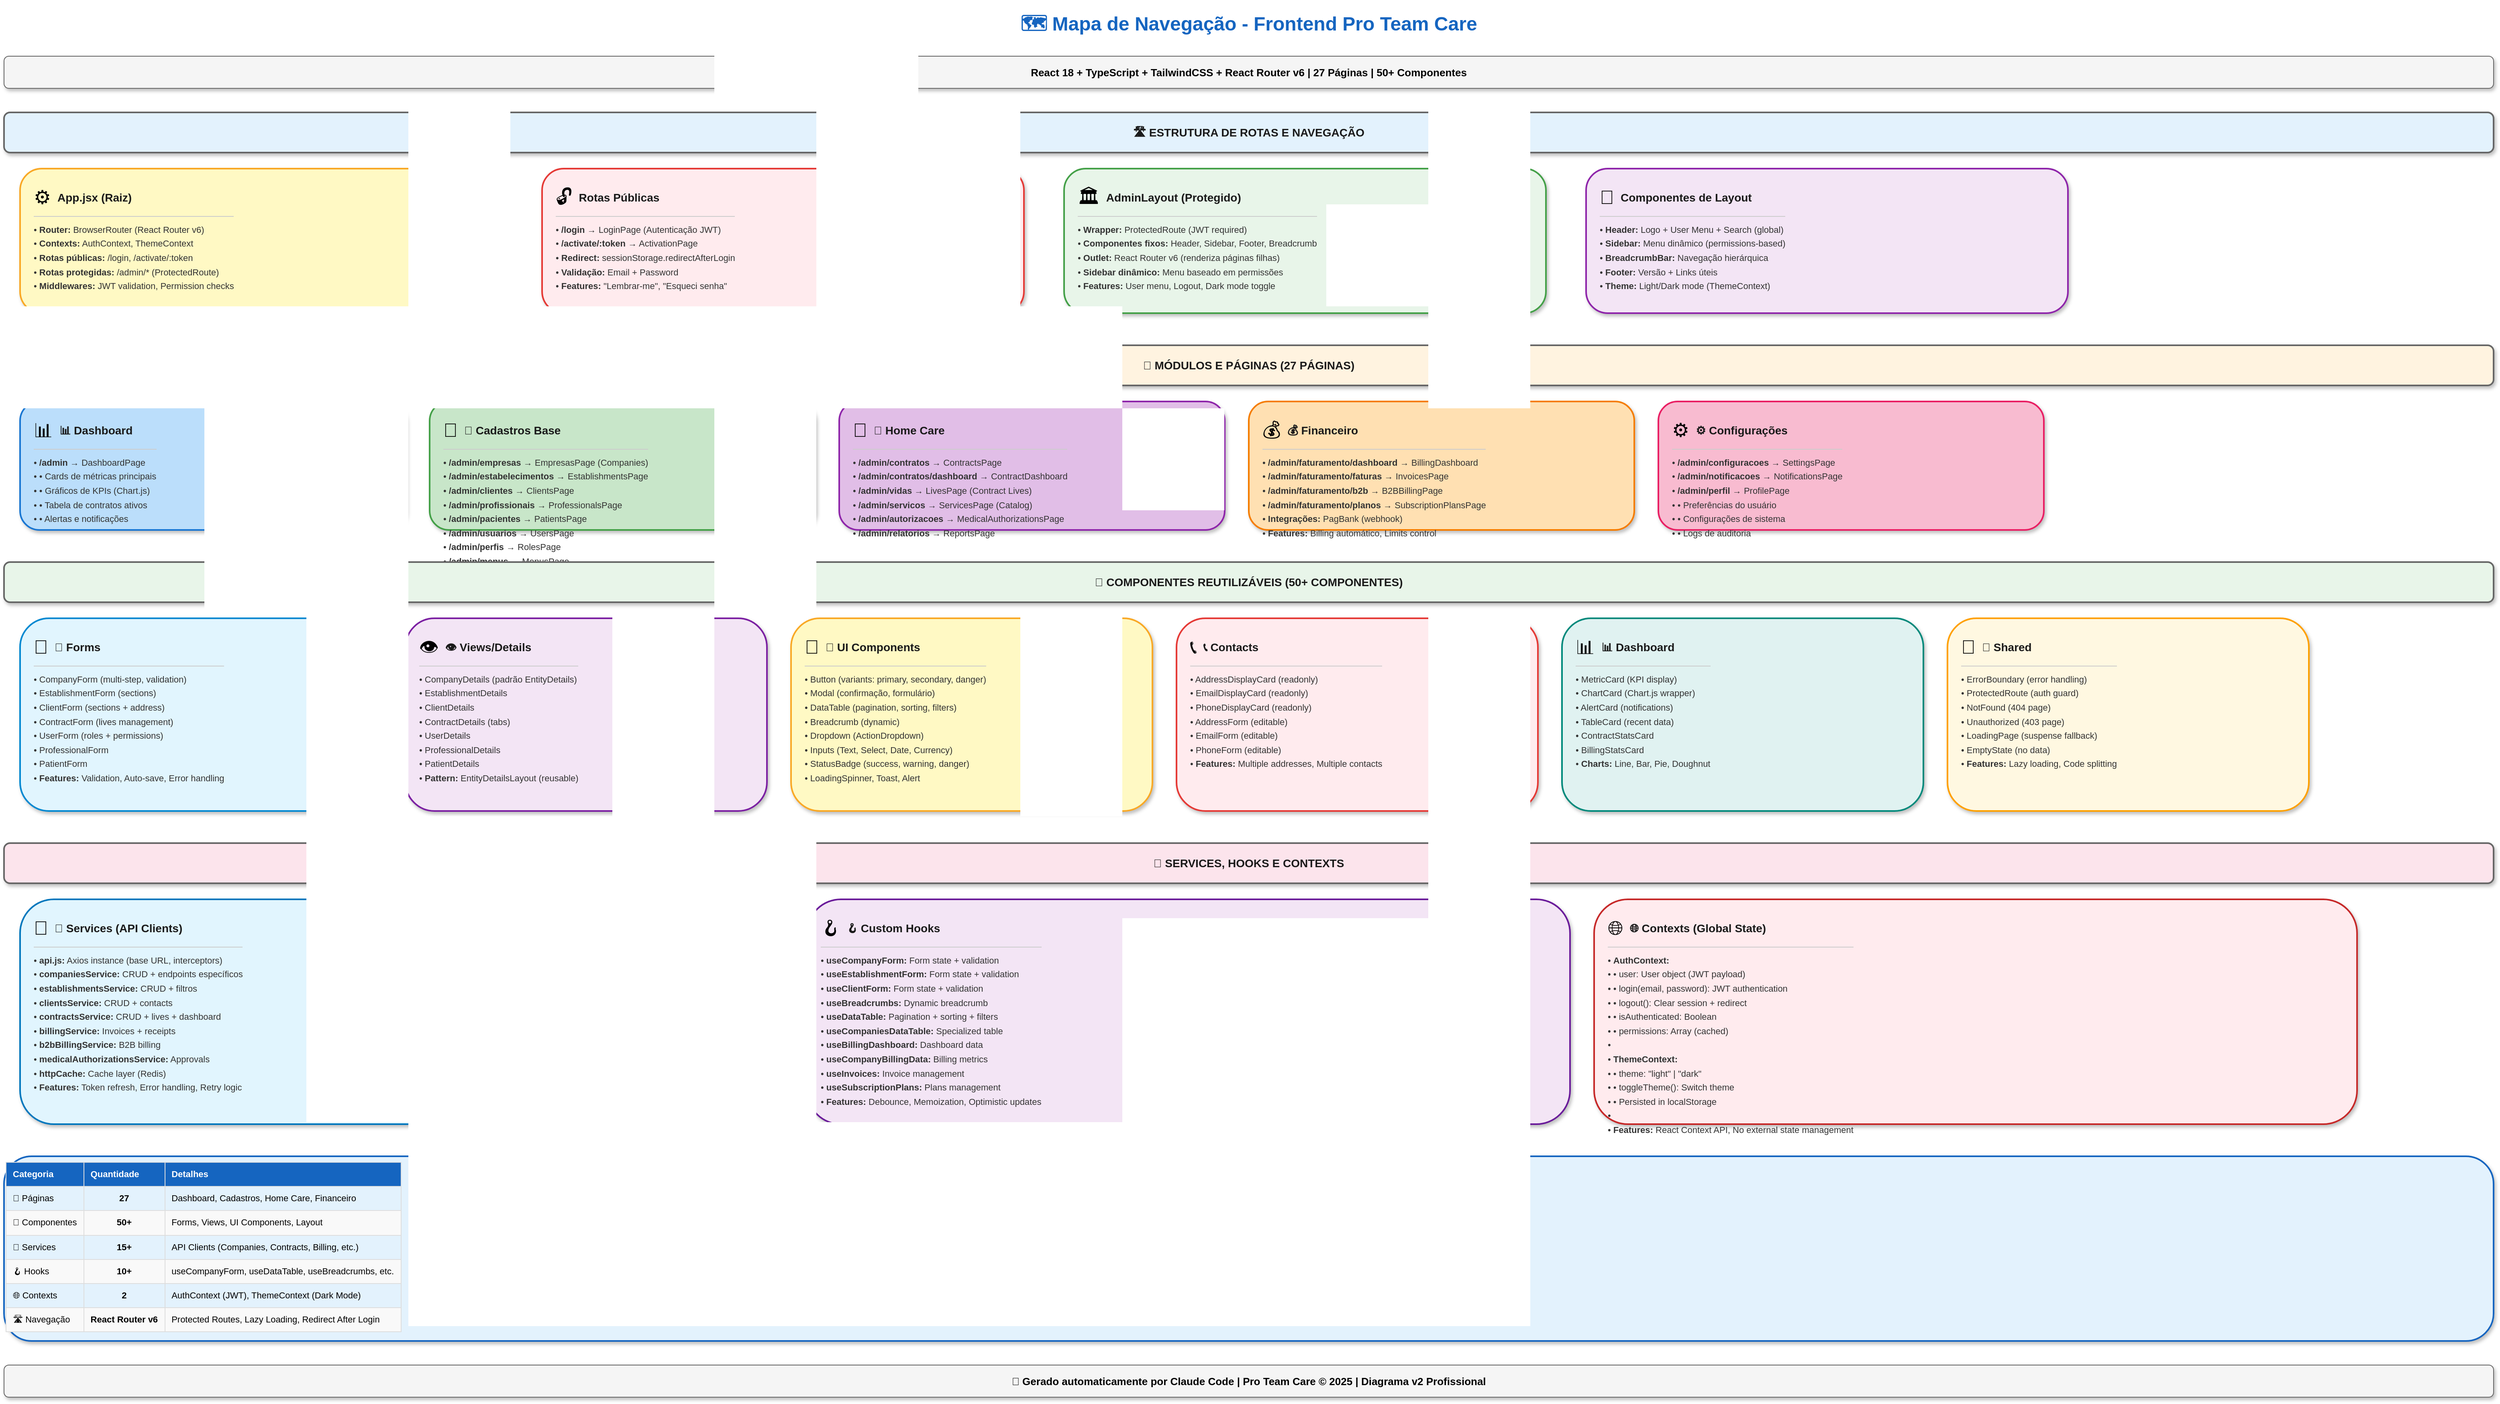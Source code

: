 <?xml version="1.0" encoding="utf-8"?>
<mxfile version="22.1.0" type="device">
  <diagram name="Mapa Frontend" id="frontend-map-v2">
    <mxGraphModel dx="2400" dy="1600" grid="1" gridSize="10" guides="1" tooltips="1" connect="1" arrows="1" fold="1" page="1" pageScale="1" pageWidth="3200" pageHeight="2200">
      <root>
        <mxCell id="0"/>
        <mxCell id="1" parent="0"/>
        <mxCell id="title" value="🗺️ Mapa de Navegação - Frontend Pro Team Care" style="text;html=1;strokeColor=none;fillColor=none;align=center;verticalAlign=middle;whiteSpace=wrap;rounded=0;fontSize=24;fontStyle=1;fontColor=#1565C0;" vertex="1" parent="1">
          <mxGeometry x="50" y="20" width="3100" height="60" as="geometry"/>
        </mxCell>
        <mxCell id="subtitle" value="React 18 + TypeScript + TailwindCSS + React Router v6 | 27 Páginas | 50+ Componentes" style="text;html=1;strokeColor=#666666;fillColor=#f5f5f5;align=center;verticalAlign=middle;whiteSpace=wrap;rounded=1;fontSize=13;fontStyle=1;shadow=1;" vertex="1" parent="1">
          <mxGeometry x="50" y="90" width="3100" height="40" as="geometry"/>
        </mxCell>
        <mxCell id="section_routes" value="🛣️ ESTRUTURA DE ROTAS E NAVEGAÇÃO" style="rounded=1;whiteSpace=wrap;html=1;fillColor=#E3F2FD;strokeColor=#666666;strokeWidth=2;fontSize=14;fontStyle=1;fontColor=#1a1a1a;align=center;verticalAlign=middle;shadow=1;" vertex="1" parent="1">
          <mxGeometry x="50" y="160" width="3100" height="50" as="geometry"/>
        </mxCell>
        <mxCell id="card_app" value="&lt;div style=&quot;padding:10px;&quot;&gt;
&lt;div style=&quot;display:flex;align-items:center;margin-bottom:8px;&quot;&gt;
&lt;span style=&quot;font-size:24px;margin-right:8px;&quot;&gt;⚙️&lt;/span&gt;
&lt;span style=&quot;font-size:14px;font-weight:bold;color:#1a1a1a;&quot;&gt;App.jsx (Raiz)&lt;/span&gt;
&lt;/div&gt;
&lt;hr style=&quot;border:none;border-top:1px solid #ccc;margin:8px 0;&quot;&gt;
&lt;div style=&quot;font-size:11px;line-height:1.6;color:#333;&quot;&gt;
• &lt;b&gt;Router:&lt;/b&gt; BrowserRouter (React Router v6)&lt;br/&gt;• &lt;b&gt;Contexts:&lt;/b&gt; AuthContext, ThemeContext&lt;br/&gt;• &lt;b&gt;Rotas públicas:&lt;/b&gt; /login, /activate/:token&lt;br/&gt;• &lt;b&gt;Rotas protegidas:&lt;/b&gt; /admin/* (ProtectedRoute)&lt;br/&gt;• &lt;b&gt;Middlewares:&lt;/b&gt; JWT validation, Permission checks&lt;br/&gt;&lt;/div&gt;&lt;/div&gt;" style="rounded=1;whiteSpace=wrap;html=1;fillColor=#FFF9C4;strokeColor=#F9A825;strokeWidth=2;shadow=1;align=left;verticalAlign=top;spacingLeft=5;spacingTop=5;" vertex="1" parent="1">
          <mxGeometry x="70" y="230" width="600" height="180" as="geometry"/>
        </mxCell>
        <mxCell id="card_public_routes" value="&lt;div style=&quot;padding:10px;&quot;&gt;
&lt;div style=&quot;display:flex;align-items:center;margin-bottom:8px;&quot;&gt;
&lt;span style=&quot;font-size:24px;margin-right:8px;&quot;&gt;🔓&lt;/span&gt;
&lt;span style=&quot;font-size:14px;font-weight:bold;color:#1a1a1a;&quot;&gt;Rotas Públicas&lt;/span&gt;
&lt;/div&gt;
&lt;hr style=&quot;border:none;border-top:1px solid #ccc;margin:8px 0;&quot;&gt;
&lt;div style=&quot;font-size:11px;line-height:1.6;color:#333;&quot;&gt;
• &lt;b&gt;/login&lt;/b&gt; → LoginPage (Autenticação JWT)&lt;br/&gt;• &lt;b&gt;/activate/:token&lt;/b&gt; → ActivationPage&lt;br/&gt;• &lt;b&gt;Redirect:&lt;/b&gt; sessionStorage.redirectAfterLogin&lt;br/&gt;• &lt;b&gt;Validação:&lt;/b&gt; Email + Password&lt;br/&gt;• &lt;b&gt;Features:&lt;/b&gt; &quot;Lembrar-me&quot;, &quot;Esqueci senha&quot;&lt;br/&gt;&lt;/div&gt;&lt;/div&gt;" style="rounded=1;whiteSpace=wrap;html=1;fillColor=#FFEBEE;strokeColor=#E53935;strokeWidth=2;shadow=1;align=left;verticalAlign=top;spacingLeft=5;spacingTop=5;" vertex="1" parent="1">
          <mxGeometry x="720" y="230" width="600" height="180" as="geometry"/>
        </mxCell>
        <mxCell id="card_admin_layout" value="&lt;div style=&quot;padding:10px;&quot;&gt;
&lt;div style=&quot;display:flex;align-items:center;margin-bottom:8px;&quot;&gt;
&lt;span style=&quot;font-size:24px;margin-right:8px;&quot;&gt;🏛️&lt;/span&gt;
&lt;span style=&quot;font-size:14px;font-weight:bold;color:#1a1a1a;&quot;&gt;AdminLayout (Protegido)&lt;/span&gt;
&lt;/div&gt;
&lt;hr style=&quot;border:none;border-top:1px solid #ccc;margin:8px 0;&quot;&gt;
&lt;div style=&quot;font-size:11px;line-height:1.6;color:#333;&quot;&gt;
• &lt;b&gt;Wrapper:&lt;/b&gt; ProtectedRoute (JWT required)&lt;br/&gt;• &lt;b&gt;Componentes fixos:&lt;/b&gt; Header, Sidebar, Footer, Breadcrumb&lt;br/&gt;• &lt;b&gt;Outlet:&lt;/b&gt; React Router v6 (renderiza páginas filhas)&lt;br/&gt;• &lt;b&gt;Sidebar dinâmico:&lt;/b&gt; Menu baseado em permissões&lt;br/&gt;• &lt;b&gt;Features:&lt;/b&gt; User menu, Logout, Dark mode toggle&lt;br/&gt;&lt;/div&gt;&lt;/div&gt;" style="rounded=1;whiteSpace=wrap;html=1;fillColor=#E8F5E9;strokeColor=#43A047;strokeWidth=2;shadow=1;align=left;verticalAlign=top;spacingLeft=5;spacingTop=5;" vertex="1" parent="1">
          <mxGeometry x="1370" y="230" width="600" height="180" as="geometry"/>
        </mxCell>
        <mxCell id="card_layout_components" value="&lt;div style=&quot;padding:10px;&quot;&gt;
&lt;div style=&quot;display:flex;align-items:center;margin-bottom:8px;&quot;&gt;
&lt;span style=&quot;font-size:24px;margin-right:8px;&quot;&gt;🎨&lt;/span&gt;
&lt;span style=&quot;font-size:14px;font-weight:bold;color:#1a1a1a;&quot;&gt;Componentes de Layout&lt;/span&gt;
&lt;/div&gt;
&lt;hr style=&quot;border:none;border-top:1px solid #ccc;margin:8px 0;&quot;&gt;
&lt;div style=&quot;font-size:11px;line-height:1.6;color:#333;&quot;&gt;
• &lt;b&gt;Header:&lt;/b&gt; Logo + User Menu + Search (global)&lt;br/&gt;• &lt;b&gt;Sidebar:&lt;/b&gt; Menu dinâmico (permissions-based)&lt;br/&gt;• &lt;b&gt;BreadcrumbBar:&lt;/b&gt; Navegação hierárquica&lt;br/&gt;• &lt;b&gt;Footer:&lt;/b&gt; Versão + Links úteis&lt;br/&gt;• &lt;b&gt;Theme:&lt;/b&gt; Light/Dark mode (ThemeContext)&lt;br/&gt;&lt;/div&gt;&lt;/div&gt;" style="rounded=1;whiteSpace=wrap;html=1;fillColor=#F3E5F5;strokeColor=#8E24AA;strokeWidth=2;shadow=1;align=left;verticalAlign=top;spacingLeft=5;spacingTop=5;" vertex="1" parent="1">
          <mxGeometry x="2020" y="230" width="600" height="180" as="geometry"/>
        </mxCell>
        <mxCell id="section_pages" value="📄 MÓDULOS E PÁGINAS (27 PÁGINAS)" style="rounded=1;whiteSpace=wrap;html=1;fillColor=#FFF3E0;strokeColor=#666666;strokeWidth=2;fontSize=14;fontStyle=1;fontColor=#1a1a1a;align=center;verticalAlign=middle;shadow=1;" vertex="1" parent="1">
          <mxGeometry x="50" y="450" width="3100" height="50" as="geometry"/>
        </mxCell>
        <mxCell id="module_dashboard" value="&lt;div style=&quot;padding:10px;&quot;&gt;
&lt;div style=&quot;display:flex;align-items:center;margin-bottom:8px;&quot;&gt;
&lt;span style=&quot;font-size:24px;margin-right:8px;&quot;&gt;📊&lt;/span&gt;
&lt;span style=&quot;font-size:14px;font-weight:bold;color:#1a1a1a;&quot;&gt;📊 Dashboard&lt;/span&gt;
&lt;/div&gt;
&lt;hr style=&quot;border:none;border-top:1px solid #ccc;margin:8px 0;&quot;&gt;
&lt;div style=&quot;font-size:11px;line-height:1.6;color:#333;&quot;&gt;
• &lt;b&gt;/admin&lt;/b&gt; → DashboardPage&lt;br/&gt;• • Cards de métricas principais&lt;br/&gt;• • Gráficos de KPIs (Chart.js)&lt;br/&gt;• • Tabela de contratos ativos&lt;br/&gt;• • Alertas e notificações&lt;br/&gt;&lt;/div&gt;&lt;/div&gt;" style="rounded=1;whiteSpace=wrap;html=1;fillColor=#BBDEFB;strokeColor=#1976D2;strokeWidth=2;shadow=1;align=left;verticalAlign=top;spacingLeft=5;spacingTop=5;" vertex="1" parent="1">
          <mxGeometry x="70" y="520" width="480" height="160" as="geometry"/>
        </mxCell>
        <mxCell id="module_cadastros" value="&lt;div style=&quot;padding:10px;&quot;&gt;
&lt;div style=&quot;display:flex;align-items:center;margin-bottom:8px;&quot;&gt;
&lt;span style=&quot;font-size:24px;margin-right:8px;&quot;&gt;📝&lt;/span&gt;
&lt;span style=&quot;font-size:14px;font-weight:bold;color:#1a1a1a;&quot;&gt;📝 Cadastros Base&lt;/span&gt;
&lt;/div&gt;
&lt;hr style=&quot;border:none;border-top:1px solid #ccc;margin:8px 0;&quot;&gt;
&lt;div style=&quot;font-size:11px;line-height:1.6;color:#333;&quot;&gt;
• &lt;b&gt;/admin/empresas&lt;/b&gt; → EmpresasPage (Companies)&lt;br/&gt;• &lt;b&gt;/admin/estabelecimentos&lt;/b&gt; → EstablishmentsPage&lt;br/&gt;• &lt;b&gt;/admin/clientes&lt;/b&gt; → ClientsPage&lt;br/&gt;• &lt;b&gt;/admin/profissionais&lt;/b&gt; → ProfessionalsPage&lt;br/&gt;• &lt;b&gt;/admin/pacientes&lt;/b&gt; → PatientsPage&lt;br/&gt;• &lt;b&gt;/admin/usuarios&lt;/b&gt; → UsersPage&lt;br/&gt;• &lt;b&gt;/admin/perfis&lt;/b&gt; → RolesPage&lt;br/&gt;• &lt;b&gt;/admin/menus&lt;/b&gt; → MenusPage&lt;br/&gt;&lt;/div&gt;&lt;/div&gt;" style="rounded=1;whiteSpace=wrap;html=1;fillColor=#C8E6C9;strokeColor=#43A047;strokeWidth=2;shadow=1;align=left;verticalAlign=top;spacingLeft=5;spacingTop=5;" vertex="1" parent="1">
          <mxGeometry x="580" y="520" width="480" height="160" as="geometry"/>
        </mxCell>
        <mxCell id="module_homecare" value="&lt;div style=&quot;padding:10px;&quot;&gt;
&lt;div style=&quot;display:flex;align-items:center;margin-bottom:8px;&quot;&gt;
&lt;span style=&quot;font-size:24px;margin-right:8px;&quot;&gt;🏥&lt;/span&gt;
&lt;span style=&quot;font-size:14px;font-weight:bold;color:#1a1a1a;&quot;&gt;🏥 Home Care&lt;/span&gt;
&lt;/div&gt;
&lt;hr style=&quot;border:none;border-top:1px solid #ccc;margin:8px 0;&quot;&gt;
&lt;div style=&quot;font-size:11px;line-height:1.6;color:#333;&quot;&gt;
• &lt;b&gt;/admin/contratos&lt;/b&gt; → ContractsPage&lt;br/&gt;• &lt;b&gt;/admin/contratos/dashboard&lt;/b&gt; → ContractDashboard&lt;br/&gt;• &lt;b&gt;/admin/vidas&lt;/b&gt; → LivesPage (Contract Lives)&lt;br/&gt;• &lt;b&gt;/admin/servicos&lt;/b&gt; → ServicesPage (Catalog)&lt;br/&gt;• &lt;b&gt;/admin/autorizacoes&lt;/b&gt; → MedicalAuthorizationsPage&lt;br/&gt;• &lt;b&gt;/admin/relatorios&lt;/b&gt; → ReportsPage&lt;br/&gt;&lt;/div&gt;&lt;/div&gt;" style="rounded=1;whiteSpace=wrap;html=1;fillColor=#E1BEE7;strokeColor=#8E24AA;strokeWidth=2;shadow=1;align=left;verticalAlign=top;spacingLeft=5;spacingTop=5;" vertex="1" parent="1">
          <mxGeometry x="1090" y="520" width="480" height="160" as="geometry"/>
        </mxCell>
        <mxCell id="module_financeiro" value="&lt;div style=&quot;padding:10px;&quot;&gt;
&lt;div style=&quot;display:flex;align-items:center;margin-bottom:8px;&quot;&gt;
&lt;span style=&quot;font-size:24px;margin-right:8px;&quot;&gt;💰&lt;/span&gt;
&lt;span style=&quot;font-size:14px;font-weight:bold;color:#1a1a1a;&quot;&gt;💰 Financeiro&lt;/span&gt;
&lt;/div&gt;
&lt;hr style=&quot;border:none;border-top:1px solid #ccc;margin:8px 0;&quot;&gt;
&lt;div style=&quot;font-size:11px;line-height:1.6;color:#333;&quot;&gt;
• &lt;b&gt;/admin/faturamento/dashboard&lt;/b&gt; → BillingDashboard&lt;br/&gt;• &lt;b&gt;/admin/faturamento/faturas&lt;/b&gt; → InvoicesPage&lt;br/&gt;• &lt;b&gt;/admin/faturamento/b2b&lt;/b&gt; → B2BBillingPage&lt;br/&gt;• &lt;b&gt;/admin/faturamento/planos&lt;/b&gt; → SubscriptionPlansPage&lt;br/&gt;• &lt;b&gt;Integrações:&lt;/b&gt; PagBank (webhook)&lt;br/&gt;• &lt;b&gt;Features:&lt;/b&gt; Billing automático, Limits control&lt;br/&gt;&lt;/div&gt;&lt;/div&gt;" style="rounded=1;whiteSpace=wrap;html=1;fillColor=#FFE0B2;strokeColor=#F57C00;strokeWidth=2;shadow=1;align=left;verticalAlign=top;spacingLeft=5;spacingTop=5;" vertex="1" parent="1">
          <mxGeometry x="1600" y="520" width="480" height="160" as="geometry"/>
        </mxCell>
        <mxCell id="module_config" value="&lt;div style=&quot;padding:10px;&quot;&gt;
&lt;div style=&quot;display:flex;align-items:center;margin-bottom:8px;&quot;&gt;
&lt;span style=&quot;font-size:24px;margin-right:8px;&quot;&gt;⚙️&lt;/span&gt;
&lt;span style=&quot;font-size:14px;font-weight:bold;color:#1a1a1a;&quot;&gt;⚙️ Configurações&lt;/span&gt;
&lt;/div&gt;
&lt;hr style=&quot;border:none;border-top:1px solid #ccc;margin:8px 0;&quot;&gt;
&lt;div style=&quot;font-size:11px;line-height:1.6;color:#333;&quot;&gt;
• &lt;b&gt;/admin/configuracoes&lt;/b&gt; → SettingsPage&lt;br/&gt;• &lt;b&gt;/admin/notificacoes&lt;/b&gt; → NotificationsPage&lt;br/&gt;• &lt;b&gt;/admin/perfil&lt;/b&gt; → ProfilePage&lt;br/&gt;• • Preferências do usuário&lt;br/&gt;• • Configurações de sistema&lt;br/&gt;• • Logs de auditoria&lt;br/&gt;&lt;/div&gt;&lt;/div&gt;" style="rounded=1;whiteSpace=wrap;html=1;fillColor=#F8BBD0;strokeColor=#E91E63;strokeWidth=2;shadow=1;align=left;verticalAlign=top;spacingLeft=5;spacingTop=5;" vertex="1" parent="1">
          <mxGeometry x="2110" y="520" width="480" height="160" as="geometry"/>
        </mxCell>
        <mxCell id="section_components" value="🧩 COMPONENTES REUTILIZÁVEIS (50+ COMPONENTES)" style="rounded=1;whiteSpace=wrap;html=1;fillColor=#E8F5E9;strokeColor=#666666;strokeWidth=2;fontSize=14;fontStyle=1;fontColor=#1a1a1a;align=center;verticalAlign=middle;shadow=1;" vertex="1" parent="1">
          <mxGeometry x="50" y="720" width="3100" height="50" as="geometry"/>
        </mxCell>
        <mxCell id="components_forms" value="&lt;div style=&quot;padding:10px;&quot;&gt;
&lt;div style=&quot;display:flex;align-items:center;margin-bottom:8px;&quot;&gt;
&lt;span style=&quot;font-size:24px;margin-right:8px;&quot;&gt;📝&lt;/span&gt;
&lt;span style=&quot;font-size:14px;font-weight:bold;color:#1a1a1a;&quot;&gt;📝 Forms&lt;/span&gt;
&lt;/div&gt;
&lt;hr style=&quot;border:none;border-top:1px solid #ccc;margin:8px 0;&quot;&gt;
&lt;div style=&quot;font-size:11px;line-height:1.6;color:#333;&quot;&gt;
• CompanyForm (multi-step, validation)&lt;br/&gt;• EstablishmentForm (sections)&lt;br/&gt;• ClientForm (sections + address)&lt;br/&gt;• ContractForm (lives management)&lt;br/&gt;• UserForm (roles + permissions)&lt;br/&gt;• ProfessionalForm&lt;br/&gt;• PatientForm&lt;br/&gt;• &lt;b&gt;Features:&lt;/b&gt; Validation, Auto-save, Error handling&lt;br/&gt;&lt;/div&gt;&lt;/div&gt;" style="rounded=1;whiteSpace=wrap;html=1;fillColor=#E1F5FE;strokeColor=#0288D1;strokeWidth=2;shadow=1;align=left;verticalAlign=top;spacingLeft=5;spacingTop=5;" vertex="1" parent="1">
          <mxGeometry x="70" y="790" width="450" height="240" as="geometry"/>
        </mxCell>
        <mxCell id="components_views" value="&lt;div style=&quot;padding:10px;&quot;&gt;
&lt;div style=&quot;display:flex;align-items:center;margin-bottom:8px;&quot;&gt;
&lt;span style=&quot;font-size:24px;margin-right:8px;&quot;&gt;👁️&lt;/span&gt;
&lt;span style=&quot;font-size:14px;font-weight:bold;color:#1a1a1a;&quot;&gt;👁️ Views/Details&lt;/span&gt;
&lt;/div&gt;
&lt;hr style=&quot;border:none;border-top:1px solid #ccc;margin:8px 0;&quot;&gt;
&lt;div style=&quot;font-size:11px;line-height:1.6;color:#333;&quot;&gt;
• CompanyDetails (padrão EntityDetails)&lt;br/&gt;• EstablishmentDetails&lt;br/&gt;• ClientDetails&lt;br/&gt;• ContractDetails (tabs)&lt;br/&gt;• UserDetails&lt;br/&gt;• ProfessionalDetails&lt;br/&gt;• PatientDetails&lt;br/&gt;• &lt;b&gt;Pattern:&lt;/b&gt; EntityDetailsLayout (reusable)&lt;br/&gt;&lt;/div&gt;&lt;/div&gt;" style="rounded=1;whiteSpace=wrap;html=1;fillColor=#F3E5F5;strokeColor=#7B1FA2;strokeWidth=2;shadow=1;align=left;verticalAlign=top;spacingLeft=5;spacingTop=5;" vertex="1" parent="1">
          <mxGeometry x="550" y="790" width="450" height="240" as="geometry"/>
        </mxCell>
        <mxCell id="components_ui" value="&lt;div style=&quot;padding:10px;&quot;&gt;
&lt;div style=&quot;display:flex;align-items:center;margin-bottom:8px;&quot;&gt;
&lt;span style=&quot;font-size:24px;margin-right:8px;&quot;&gt;🎨&lt;/span&gt;
&lt;span style=&quot;font-size:14px;font-weight:bold;color:#1a1a1a;&quot;&gt;🎨 UI Components&lt;/span&gt;
&lt;/div&gt;
&lt;hr style=&quot;border:none;border-top:1px solid #ccc;margin:8px 0;&quot;&gt;
&lt;div style=&quot;font-size:11px;line-height:1.6;color:#333;&quot;&gt;
• Button (variants: primary, secondary, danger)&lt;br/&gt;• Modal (confirmação, formulário)&lt;br/&gt;• DataTable (pagination, sorting, filters)&lt;br/&gt;• Breadcrumb (dynamic)&lt;br/&gt;• Dropdown (ActionDropdown)&lt;br/&gt;• Inputs (Text, Select, Date, Currency)&lt;br/&gt;• StatusBadge (success, warning, danger)&lt;br/&gt;• LoadingSpinner, Toast, Alert&lt;br/&gt;&lt;/div&gt;&lt;/div&gt;" style="rounded=1;whiteSpace=wrap;html=1;fillColor=#FFF9C4;strokeColor=#F9A825;strokeWidth=2;shadow=1;align=left;verticalAlign=top;spacingLeft=5;spacingTop=5;" vertex="1" parent="1">
          <mxGeometry x="1030" y="790" width="450" height="240" as="geometry"/>
        </mxCell>
        <mxCell id="components_contacts" value="&lt;div style=&quot;padding:10px;&quot;&gt;
&lt;div style=&quot;display:flex;align-items:center;margin-bottom:8px;&quot;&gt;
&lt;span style=&quot;font-size:24px;margin-right:8px;&quot;&gt;📞&lt;/span&gt;
&lt;span style=&quot;font-size:14px;font-weight:bold;color:#1a1a1a;&quot;&gt;📞 Contacts&lt;/span&gt;
&lt;/div&gt;
&lt;hr style=&quot;border:none;border-top:1px solid #ccc;margin:8px 0;&quot;&gt;
&lt;div style=&quot;font-size:11px;line-height:1.6;color:#333;&quot;&gt;
• AddressDisplayCard (readonly)&lt;br/&gt;• EmailDisplayCard (readonly)&lt;br/&gt;• PhoneDisplayCard (readonly)&lt;br/&gt;• AddressForm (editable)&lt;br/&gt;• EmailForm (editable)&lt;br/&gt;• PhoneForm (editable)&lt;br/&gt;• &lt;b&gt;Features:&lt;/b&gt; Multiple addresses, Multiple contacts&lt;br/&gt;&lt;/div&gt;&lt;/div&gt;" style="rounded=1;whiteSpace=wrap;html=1;fillColor=#FFEBEE;strokeColor=#E53935;strokeWidth=2;shadow=1;align=left;verticalAlign=top;spacingLeft=5;spacingTop=5;" vertex="1" parent="1">
          <mxGeometry x="1510" y="790" width="450" height="240" as="geometry"/>
        </mxCell>
        <mxCell id="components_dashboard" value="&lt;div style=&quot;padding:10px;&quot;&gt;
&lt;div style=&quot;display:flex;align-items:center;margin-bottom:8px;&quot;&gt;
&lt;span style=&quot;font-size:24px;margin-right:8px;&quot;&gt;📊&lt;/span&gt;
&lt;span style=&quot;font-size:14px;font-weight:bold;color:#1a1a1a;&quot;&gt;📊 Dashboard&lt;/span&gt;
&lt;/div&gt;
&lt;hr style=&quot;border:none;border-top:1px solid #ccc;margin:8px 0;&quot;&gt;
&lt;div style=&quot;font-size:11px;line-height:1.6;color:#333;&quot;&gt;
• MetricCard (KPI display)&lt;br/&gt;• ChartCard (Chart.js wrapper)&lt;br/&gt;• AlertCard (notifications)&lt;br/&gt;• TableCard (recent data)&lt;br/&gt;• ContractStatsCard&lt;br/&gt;• BillingStatsCard&lt;br/&gt;• &lt;b&gt;Charts:&lt;/b&gt; Line, Bar, Pie, Doughnut&lt;br/&gt;&lt;/div&gt;&lt;/div&gt;" style="rounded=1;whiteSpace=wrap;html=1;fillColor=#E0F2F1;strokeColor=#00897B;strokeWidth=2;shadow=1;align=left;verticalAlign=top;spacingLeft=5;spacingTop=5;" vertex="1" parent="1">
          <mxGeometry x="1990" y="790" width="450" height="240" as="geometry"/>
        </mxCell>
        <mxCell id="components_shared" value="&lt;div style=&quot;padding:10px;&quot;&gt;
&lt;div style=&quot;display:flex;align-items:center;margin-bottom:8px;&quot;&gt;
&lt;span style=&quot;font-size:24px;margin-right:8px;&quot;&gt;🔄&lt;/span&gt;
&lt;span style=&quot;font-size:14px;font-weight:bold;color:#1a1a1a;&quot;&gt;🔄 Shared&lt;/span&gt;
&lt;/div&gt;
&lt;hr style=&quot;border:none;border-top:1px solid #ccc;margin:8px 0;&quot;&gt;
&lt;div style=&quot;font-size:11px;line-height:1.6;color:#333;&quot;&gt;
• ErrorBoundary (error handling)&lt;br/&gt;• ProtectedRoute (auth guard)&lt;br/&gt;• NotFound (404 page)&lt;br/&gt;• Unauthorized (403 page)&lt;br/&gt;• LoadingPage (suspense fallback)&lt;br/&gt;• EmptyState (no data)&lt;br/&gt;• &lt;b&gt;Features:&lt;/b&gt; Lazy loading, Code splitting&lt;br/&gt;&lt;/div&gt;&lt;/div&gt;" style="rounded=1;whiteSpace=wrap;html=1;fillColor=#FFF8E1;strokeColor=#FFA000;strokeWidth=2;shadow=1;align=left;verticalAlign=top;spacingLeft=5;spacingTop=5;" vertex="1" parent="1">
          <mxGeometry x="2470" y="790" width="450" height="240" as="geometry"/>
        </mxCell>
        <mxCell id="section_logic" value="🔌 SERVICES, HOOKS E CONTEXTS" style="rounded=1;whiteSpace=wrap;html=1;fillColor=#FCE4EC;strokeColor=#666666;strokeWidth=2;fontSize=14;fontStyle=1;fontColor=#1a1a1a;align=center;verticalAlign=middle;shadow=1;" vertex="1" parent="1">
          <mxGeometry x="50" y="1070" width="3100" height="50" as="geometry"/>
        </mxCell>
        <mxCell id="services" value="&lt;div style=&quot;padding:10px;&quot;&gt;
&lt;div style=&quot;display:flex;align-items:center;margin-bottom:8px;&quot;&gt;
&lt;span style=&quot;font-size:24px;margin-right:8px;&quot;&gt;🔌&lt;/span&gt;
&lt;span style=&quot;font-size:14px;font-weight:bold;color:#1a1a1a;&quot;&gt;🔌 Services (API Clients)&lt;/span&gt;
&lt;/div&gt;
&lt;hr style=&quot;border:none;border-top:1px solid #ccc;margin:8px 0;&quot;&gt;
&lt;div style=&quot;font-size:11px;line-height:1.6;color:#333;&quot;&gt;
• &lt;b&gt;api.js:&lt;/b&gt; Axios instance (base URL, interceptors)&lt;br/&gt;• &lt;b&gt;companiesService:&lt;/b&gt; CRUD + endpoints específicos&lt;br/&gt;• &lt;b&gt;establishmentsService:&lt;/b&gt; CRUD + filtros&lt;br/&gt;• &lt;b&gt;clientsService:&lt;/b&gt; CRUD + contacts&lt;br/&gt;• &lt;b&gt;contractsService:&lt;/b&gt; CRUD + lives + dashboard&lt;br/&gt;• &lt;b&gt;billingService:&lt;/b&gt; Invoices + receipts&lt;br/&gt;• &lt;b&gt;b2bBillingService:&lt;/b&gt; B2B billing&lt;br/&gt;• &lt;b&gt;medicalAuthorizationsService:&lt;/b&gt; Approvals&lt;br/&gt;• &lt;b&gt;httpCache:&lt;/b&gt; Cache layer (Redis)&lt;br/&gt;• &lt;b&gt;Features:&lt;/b&gt; Token refresh, Error handling, Retry logic&lt;br/&gt;&lt;/div&gt;&lt;/div&gt;" style="rounded=1;whiteSpace=wrap;html=1;fillColor=#E1F5FE;strokeColor=#0277BD;strokeWidth=2;shadow=1;align=left;verticalAlign=top;spacingLeft=5;spacingTop=5;" vertex="1" parent="1">
          <mxGeometry x="70" y="1140" width="950" height="280" as="geometry"/>
        </mxCell>
        <mxCell id="hooks" value="&lt;div style=&quot;padding:10px;&quot;&gt;
&lt;div style=&quot;display:flex;align-items:center;margin-bottom:8px;&quot;&gt;
&lt;span style=&quot;font-size:24px;margin-right:8px;&quot;&gt;🪝&lt;/span&gt;
&lt;span style=&quot;font-size:14px;font-weight:bold;color:#1a1a1a;&quot;&gt;🪝 Custom Hooks&lt;/span&gt;
&lt;/div&gt;
&lt;hr style=&quot;border:none;border-top:1px solid #ccc;margin:8px 0;&quot;&gt;
&lt;div style=&quot;font-size:11px;line-height:1.6;color:#333;&quot;&gt;
• &lt;b&gt;useCompanyForm:&lt;/b&gt; Form state + validation&lt;br/&gt;• &lt;b&gt;useEstablishmentForm:&lt;/b&gt; Form state + validation&lt;br/&gt;• &lt;b&gt;useClientForm:&lt;/b&gt; Form state + validation&lt;br/&gt;• &lt;b&gt;useBreadcrumbs:&lt;/b&gt; Dynamic breadcrumb&lt;br/&gt;• &lt;b&gt;useDataTable:&lt;/b&gt; Pagination + sorting + filters&lt;br/&gt;• &lt;b&gt;useCompaniesDataTable:&lt;/b&gt; Specialized table&lt;br/&gt;• &lt;b&gt;useBillingDashboard:&lt;/b&gt; Dashboard data&lt;br/&gt;• &lt;b&gt;useCompanyBillingData:&lt;/b&gt; Billing metrics&lt;br/&gt;• &lt;b&gt;useInvoices:&lt;/b&gt; Invoice management&lt;br/&gt;• &lt;b&gt;useSubscriptionPlans:&lt;/b&gt; Plans management&lt;br/&gt;• &lt;b&gt;Features:&lt;/b&gt; Debounce, Memoization, Optimistic updates&lt;br/&gt;&lt;/div&gt;&lt;/div&gt;" style="rounded=1;whiteSpace=wrap;html=1;fillColor=#F3E5F5;strokeColor=#6A1B9A;strokeWidth=2;shadow=1;align=left;verticalAlign=top;spacingLeft=5;spacingTop=5;" vertex="1" parent="1">
          <mxGeometry x="1050" y="1140" width="950" height="280" as="geometry"/>
        </mxCell>
        <mxCell id="contexts" value="&lt;div style=&quot;padding:10px;&quot;&gt;
&lt;div style=&quot;display:flex;align-items:center;margin-bottom:8px;&quot;&gt;
&lt;span style=&quot;font-size:24px;margin-right:8px;&quot;&gt;🌐&lt;/span&gt;
&lt;span style=&quot;font-size:14px;font-weight:bold;color:#1a1a1a;&quot;&gt;🌐 Contexts (Global State)&lt;/span&gt;
&lt;/div&gt;
&lt;hr style=&quot;border:none;border-top:1px solid #ccc;margin:8px 0;&quot;&gt;
&lt;div style=&quot;font-size:11px;line-height:1.6;color:#333;&quot;&gt;
• &lt;b&gt;AuthContext:&lt;/b&gt;&lt;br/&gt;•   • user: User object (JWT payload)&lt;br/&gt;•   • login(email, password): JWT authentication&lt;br/&gt;•   • logout(): Clear session + redirect&lt;br/&gt;•   • isAuthenticated: Boolean&lt;br/&gt;•   • permissions: Array (cached)&lt;br/&gt;• &lt;br/&gt;• &lt;b&gt;ThemeContext:&lt;/b&gt;&lt;br/&gt;•   • theme: &quot;light&quot; | &quot;dark&quot;&lt;br/&gt;•   • toggleTheme(): Switch theme&lt;br/&gt;•   • Persisted in localStorage&lt;br/&gt;• &lt;br/&gt;• &lt;b&gt;Features:&lt;/b&gt; React Context API, No external state management&lt;br/&gt;&lt;/div&gt;&lt;/div&gt;" style="rounded=1;whiteSpace=wrap;html=1;fillColor=#FFEBEE;strokeColor=#C62828;strokeWidth=2;shadow=1;align=left;verticalAlign=top;spacingLeft=5;spacingTop=5;" vertex="1" parent="1">
          <mxGeometry x="2030" y="1140" width="950" height="280" as="geometry"/>
        </mxCell>
        <mxCell id="footer_stats" value="&lt;table style=&quot;width:100%;font-size:11px;border-collapse:collapse;&quot;&gt;
&lt;tr style=&quot;background:#1565C0;color:white;font-weight:bold;&quot;&gt;
&lt;th style=&quot;padding:8px;border:1px solid #ddd;&quot;&gt;Categoria&lt;/th&gt;
&lt;th style=&quot;padding:8px;border:1px solid #ddd;&quot;&gt;Quantidade&lt;/th&gt;
&lt;th style=&quot;padding:8px;border:1px solid #ddd;&quot;&gt;Detalhes&lt;/th&gt;
&lt;/tr&gt;
&lt;tr&gt;
&lt;td style=&quot;padding:8px;border:1px solid #ddd;&quot;&gt;📄 Páginas&lt;/td&gt;
&lt;td style=&quot;padding:8px;border:1px solid #ddd;text-align:center;&quot;&gt;&lt;b&gt;27&lt;/b&gt;&lt;/td&gt;
&lt;td style=&quot;padding:8px;border:1px solid #ddd;&quot;&gt;Dashboard, Cadastros, Home Care, Financeiro&lt;/td&gt;
&lt;/tr&gt;
&lt;tr style=&quot;background:#f9f9f9;&quot;&gt;
&lt;td style=&quot;padding:8px;border:1px solid #ddd;&quot;&gt;🧩 Componentes&lt;/td&gt;
&lt;td style=&quot;padding:8px;border:1px solid #ddd;text-align:center;&quot;&gt;&lt;b&gt;50+&lt;/b&gt;&lt;/td&gt;
&lt;td style=&quot;padding:8px;border:1px solid #ddd;&quot;&gt;Forms, Views, UI Components, Layout&lt;/td&gt;
&lt;/tr&gt;
&lt;tr&gt;
&lt;td style=&quot;padding:8px;border:1px solid #ddd;&quot;&gt;🔌 Services&lt;/td&gt;
&lt;td style=&quot;padding:8px;border:1px solid #ddd;text-align:center;&quot;&gt;&lt;b&gt;15+&lt;/b&gt;&lt;/td&gt;
&lt;td style=&quot;padding:8px;border:1px solid #ddd;&quot;&gt;API Clients (Companies, Contracts, Billing, etc.)&lt;/td&gt;
&lt;/tr&gt;
&lt;tr style=&quot;background:#f9f9f9;&quot;&gt;
&lt;td style=&quot;padding:8px;border:1px solid #ddd;&quot;&gt;🪝 Hooks&lt;/td&gt;
&lt;td style=&quot;padding:8px;border:1px solid #ddd;text-align:center;&quot;&gt;&lt;b&gt;10+&lt;/b&gt;&lt;/td&gt;
&lt;td style=&quot;padding:8px;border:1px solid #ddd;&quot;&gt;useCompanyForm, useDataTable, useBreadcrumbs, etc.&lt;/td&gt;
&lt;/tr&gt;
&lt;tr&gt;
&lt;td style=&quot;padding:8px;border:1px solid #ddd;&quot;&gt;🌐 Contexts&lt;/td&gt;
&lt;td style=&quot;padding:8px;border:1px solid #ddd;text-align:center;&quot;&gt;&lt;b&gt;2&lt;/b&gt;&lt;/td&gt;
&lt;td style=&quot;padding:8px;border:1px solid #ddd;&quot;&gt;AuthContext (JWT), ThemeContext (Dark Mode)&lt;/td&gt;
&lt;/tr&gt;
&lt;tr style=&quot;background:#f9f9f9;&quot;&gt;
&lt;td style=&quot;padding:8px;border:1px solid #ddd;&quot;&gt;🛣️ Navegação&lt;/td&gt;
&lt;td style=&quot;padding:8px;border:1px solid #ddd;text-align:center;&quot;&gt;&lt;b&gt;React Router v6&lt;/b&gt;&lt;/td&gt;
&lt;td style=&quot;padding:8px;border:1px solid #ddd;&quot;&gt;Protected Routes, Lazy Loading, Redirect After Login&lt;/td&gt;
&lt;/tr&gt;
&lt;/table&gt;" style="rounded=1;whiteSpace=wrap;html=1;fillColor=#E3F2FD;strokeColor=#1565C0;strokeWidth=2;align=left;verticalAlign=top;shadow=1;" vertex="1" parent="1">
          <mxGeometry x="50" y="1460" width="3100" height="230" as="geometry"/>
        </mxCell>
        <mxCell id="footer_note" value="🎨 Gerado automaticamente por Claude Code | Pro Team Care © 2025 | Diagrama v2 Profissional" style="text;html=1;strokeColor=#666666;fillColor=#f5f5f5;align=center;verticalAlign=middle;whiteSpace=wrap;rounded=1;fontSize=13;fontStyle=1;shadow=1;" vertex="1" parent="1">
          <mxGeometry x="50" y="1720" width="3100" height="40" as="geometry"/>
        </mxCell>
      </root>
    </mxGraphModel>
  </diagram>
</mxfile>
